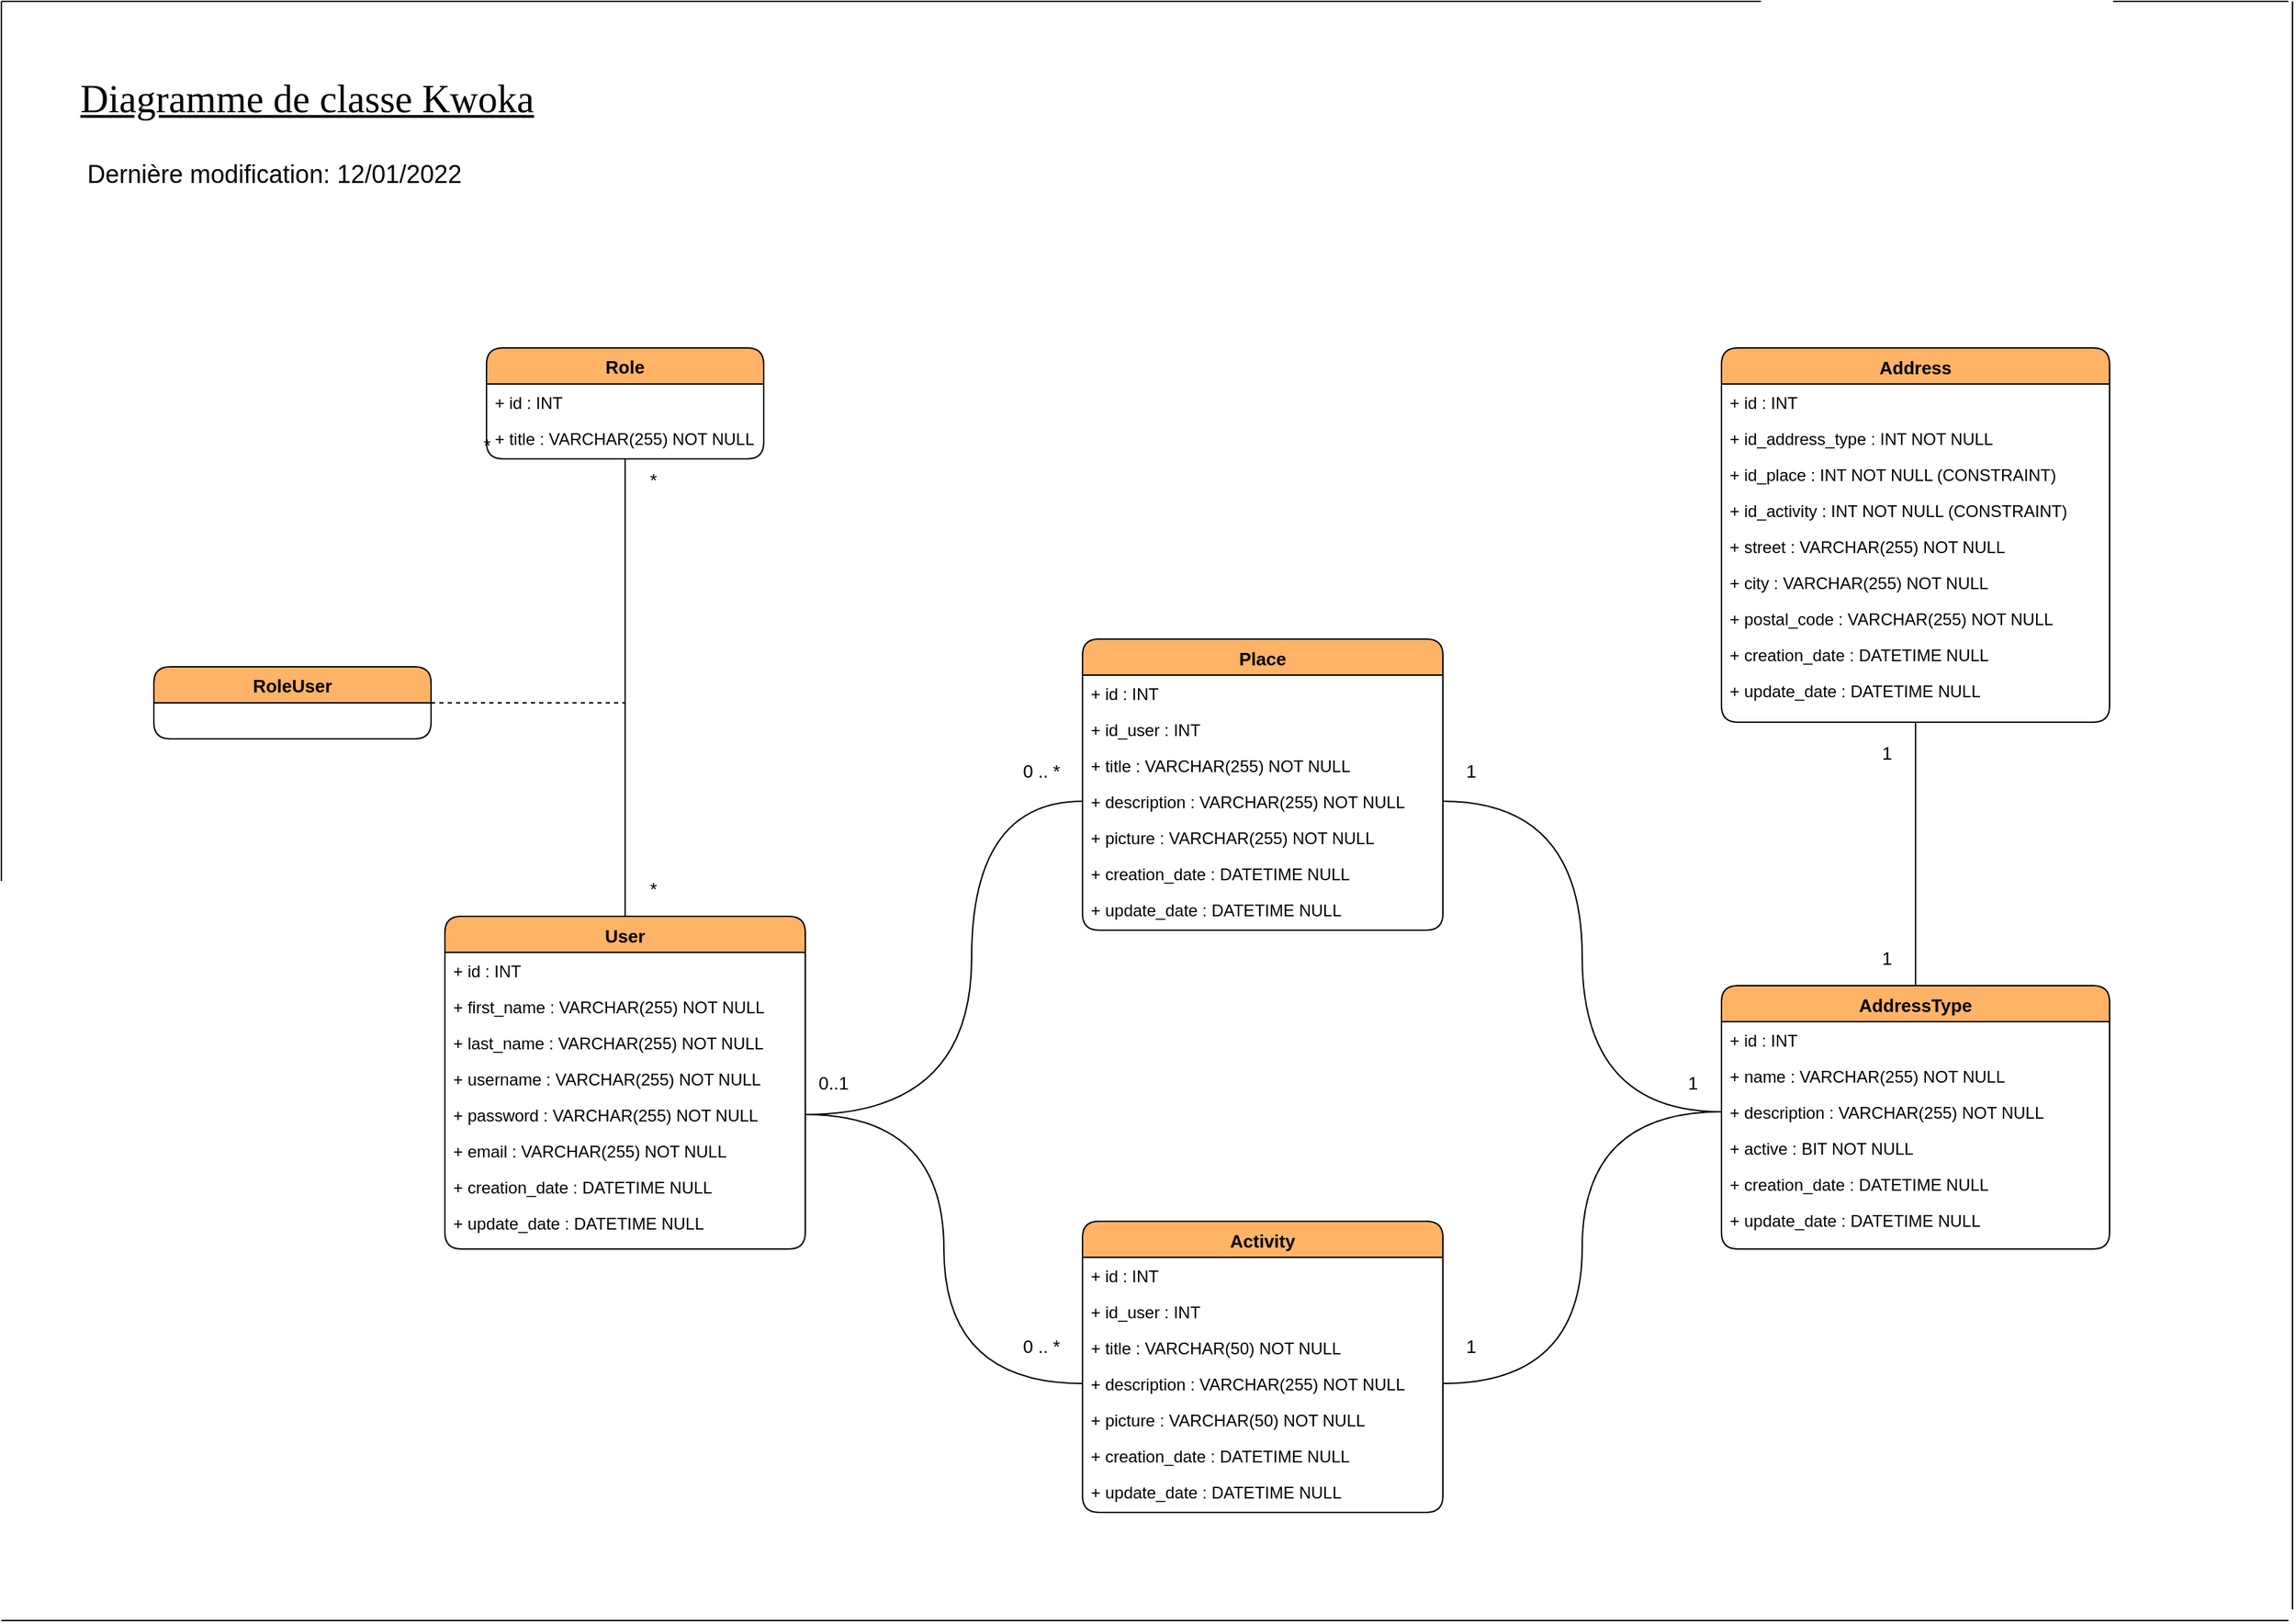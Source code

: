 <mxfile version="15.8.7" type="device"><diagram id="C5RBs43oDa-KdzZeNtuy" name="Diagramme de classe"><mxGraphModel dx="1038" dy="509" grid="1" gridSize="10" guides="1" tooltips="1" connect="1" arrows="1" fold="1" page="1" pageScale="1" pageWidth="827" pageHeight="1169" math="0" shadow="0"><root><mxCell id="WIyWlLk6GJQsqaUBKTNV-0"/><mxCell id="WIyWlLk6GJQsqaUBKTNV-1" parent="WIyWlLk6GJQsqaUBKTNV-0"/><mxCell id="oxMIiiHLEyq7oaX2-5b--17" style="edgeStyle=orthogonalEdgeStyle;curved=1;rounded=1;orthogonalLoop=1;jettySize=auto;html=1;entryX=0;entryY=0.5;entryDx=0;entryDy=0;endArrow=none;endFill=0;exitX=1;exitY=0.5;exitDx=0;exitDy=0;" parent="WIyWlLk6GJQsqaUBKTNV-1" source="LKVJnHPPm_vCe8orXH7s-3" target="LKVJnHPPm_vCe8orXH7s-41" edge="1"><mxGeometry relative="1" as="geometry"><Array as="points"><mxPoint x="700" y="803"/><mxPoint x="700" y="577"/></Array></mxGeometry></mxCell><mxCell id="zkfFHV4jXpPFQw0GAbJ--0" value="User" style="swimlane;fontStyle=1;align=center;verticalAlign=top;childLayout=stackLayout;horizontal=1;startSize=26;horizontalStack=0;resizeParent=1;resizeLast=0;collapsible=1;marginBottom=0;shadow=0;strokeWidth=1;fontSize=13;rounded=1;labelBackgroundColor=none;fillColor=#FFB366;" parent="WIyWlLk6GJQsqaUBKTNV-1" vertex="1"><mxGeometry x="320" y="660" width="260" height="240" as="geometry"><mxRectangle x="150" y="120" width="160" height="26" as="alternateBounds"/></mxGeometry></mxCell><mxCell id="zkfFHV4jXpPFQw0GAbJ--1" value="+ id : INT" style="text;align=left;verticalAlign=top;spacingLeft=4;spacingRight=4;overflow=hidden;rotatable=0;points=[[0,0.5],[1,0.5]];portConstraint=eastwest;rounded=1;" parent="zkfFHV4jXpPFQw0GAbJ--0" vertex="1"><mxGeometry y="26" width="260" height="26" as="geometry"/></mxCell><mxCell id="zkfFHV4jXpPFQw0GAbJ--2" value="+ first_name : VARCHAR(255) NOT NULL" style="text;align=left;verticalAlign=top;spacingLeft=4;spacingRight=4;overflow=hidden;rotatable=0;points=[[0,0.5],[1,0.5]];portConstraint=eastwest;shadow=0;html=0;rounded=1;" parent="zkfFHV4jXpPFQw0GAbJ--0" vertex="1"><mxGeometry y="52" width="260" height="26" as="geometry"/></mxCell><mxCell id="LKVJnHPPm_vCe8orXH7s-0" value="+ last_name : VARCHAR(255) NOT NULL" style="text;align=left;verticalAlign=top;spacingLeft=4;spacingRight=4;overflow=hidden;rotatable=0;points=[[0,0.5],[1,0.5]];portConstraint=eastwest;shadow=0;html=0;rounded=1;" parent="zkfFHV4jXpPFQw0GAbJ--0" vertex="1"><mxGeometry y="78" width="260" height="26" as="geometry"/></mxCell><mxCell id="zkfFHV4jXpPFQw0GAbJ--3" value="+ username : VARCHAR(255) NOT NULL" style="text;align=left;verticalAlign=top;spacingLeft=4;spacingRight=4;overflow=hidden;rotatable=0;points=[[0,0.5],[1,0.5]];portConstraint=eastwest;shadow=0;html=0;rounded=1;" parent="zkfFHV4jXpPFQw0GAbJ--0" vertex="1"><mxGeometry y="104" width="260" height="26" as="geometry"/></mxCell><mxCell id="LKVJnHPPm_vCe8orXH7s-3" value="+ password : VARCHAR(255) NOT NULL" style="text;align=left;verticalAlign=top;spacingLeft=4;spacingRight=4;overflow=hidden;rotatable=0;points=[[0,0.5],[1,0.5]];portConstraint=eastwest;shadow=0;html=0;rounded=1;" parent="zkfFHV4jXpPFQw0GAbJ--0" vertex="1"><mxGeometry y="130" width="260" height="26" as="geometry"/></mxCell><mxCell id="LKVJnHPPm_vCe8orXH7s-4" value="+ email : VARCHAR(255) NOT NULL" style="text;align=left;verticalAlign=top;spacingLeft=4;spacingRight=4;overflow=hidden;rotatable=0;points=[[0,0.5],[1,0.5]];portConstraint=eastwest;shadow=0;html=0;rounded=1;" parent="zkfFHV4jXpPFQw0GAbJ--0" vertex="1"><mxGeometry y="156" width="260" height="26" as="geometry"/></mxCell><mxCell id="LKVJnHPPm_vCe8orXH7s-5" value="+ creation_date : DATETIME NULL" style="text;align=left;verticalAlign=top;spacingLeft=4;spacingRight=4;overflow=hidden;rotatable=0;points=[[0,0.5],[1,0.5]];portConstraint=eastwest;shadow=0;html=0;rounded=1;" parent="zkfFHV4jXpPFQw0GAbJ--0" vertex="1"><mxGeometry y="182" width="260" height="26" as="geometry"/></mxCell><mxCell id="LKVJnHPPm_vCe8orXH7s-6" value="+ update_date : DATETIME NULL" style="text;align=left;verticalAlign=top;spacingLeft=4;spacingRight=4;overflow=hidden;rotatable=0;points=[[0,0.5],[1,0.5]];portConstraint=eastwest;shadow=0;html=0;rounded=1;" parent="zkfFHV4jXpPFQw0GAbJ--0" vertex="1"><mxGeometry y="208" width="260" height="22" as="geometry"/></mxCell><mxCell id="oxMIiiHLEyq7oaX2-5b--15" style="edgeStyle=orthogonalEdgeStyle;curved=1;rounded=1;orthogonalLoop=1;jettySize=auto;html=1;entryX=0.5;entryY=0;entryDx=0;entryDy=0;endArrow=none;endFill=0;" parent="WIyWlLk6GJQsqaUBKTNV-1" source="LKVJnHPPm_vCe8orXH7s-7" target="zkfFHV4jXpPFQw0GAbJ--0" edge="1"><mxGeometry relative="1" as="geometry"/></mxCell><mxCell id="LKVJnHPPm_vCe8orXH7s-7" value="Role" style="swimlane;fontStyle=1;childLayout=stackLayout;horizontal=1;startSize=26;horizontalStack=0;resizeParent=1;resizeParentMax=0;resizeLast=0;collapsible=1;marginBottom=0;fontSize=13;rounded=1;fillColor=#FFB366;" parent="WIyWlLk6GJQsqaUBKTNV-1" vertex="1"><mxGeometry x="350" y="250" width="200" height="80" as="geometry"/></mxCell><mxCell id="LKVJnHPPm_vCe8orXH7s-8" value="+ id : INT" style="text;align=left;verticalAlign=top;spacingLeft=4;spacingRight=4;overflow=hidden;rotatable=0;points=[[0,0.5],[1,0.5]];portConstraint=eastwest;rounded=1;" parent="LKVJnHPPm_vCe8orXH7s-7" vertex="1"><mxGeometry y="26" width="200" height="26" as="geometry"/></mxCell><mxCell id="LKVJnHPPm_vCe8orXH7s-9" value="+ title : VARCHAR(255) NOT NULL" style="text;align=left;verticalAlign=top;spacingLeft=4;spacingRight=4;overflow=hidden;rotatable=0;points=[[0,0.5],[1,0.5]];portConstraint=eastwest;rounded=1;" parent="LKVJnHPPm_vCe8orXH7s-7" vertex="1"><mxGeometry y="52" width="200" height="28" as="geometry"/></mxCell><mxCell id="oxMIiiHLEyq7oaX2-5b--19" style="edgeStyle=orthogonalEdgeStyle;curved=1;rounded=1;orthogonalLoop=1;jettySize=auto;html=1;endArrow=none;endFill=0;dashed=1;" parent="WIyWlLk6GJQsqaUBKTNV-1" source="LKVJnHPPm_vCe8orXH7s-11" edge="1"><mxGeometry relative="1" as="geometry"><mxPoint x="450" y="506" as="targetPoint"/></mxGeometry></mxCell><mxCell id="LKVJnHPPm_vCe8orXH7s-11" value="RoleUser" style="swimlane;fontStyle=1;childLayout=stackLayout;horizontal=1;startSize=26;horizontalStack=0;resizeParent=1;resizeParentMax=0;resizeLast=0;collapsible=1;marginBottom=0;fontSize=13;rounded=1;fillColor=#FFB366;" parent="WIyWlLk6GJQsqaUBKTNV-1" vertex="1"><mxGeometry x="110" y="480" width="200" height="52" as="geometry"/></mxCell><mxCell id="LKVJnHPPm_vCe8orXH7s-21" value="*" style="text;html=1;align=center;verticalAlign=middle;resizable=0;points=[];autosize=1;strokeColor=none;fontSize=13;rounded=1;" parent="WIyWlLk6GJQsqaUBKTNV-1" vertex="1"><mxGeometry x="340" y="310" width="20" height="20" as="geometry"/></mxCell><mxCell id="LKVJnHPPm_vCe8orXH7s-23" value="Place" style="swimlane;fontStyle=1;align=center;verticalAlign=top;childLayout=stackLayout;horizontal=1;startSize=26;horizontalStack=0;resizeParent=1;resizeLast=0;collapsible=1;marginBottom=0;shadow=0;strokeWidth=1;fontSize=13;rounded=1;fillColor=#FFB366;" parent="WIyWlLk6GJQsqaUBKTNV-1" vertex="1"><mxGeometry x="780" y="460" width="260" height="210" as="geometry"><mxRectangle x="150" y="120" width="160" height="26" as="alternateBounds"/></mxGeometry></mxCell><mxCell id="LKVJnHPPm_vCe8orXH7s-24" value="+ id : INT" style="text;align=left;verticalAlign=top;spacingLeft=4;spacingRight=4;overflow=hidden;rotatable=0;points=[[0,0.5],[1,0.5]];portConstraint=eastwest;rounded=1;" parent="LKVJnHPPm_vCe8orXH7s-23" vertex="1"><mxGeometry y="26" width="260" height="26" as="geometry"/></mxCell><mxCell id="LKVJnHPPm_vCe8orXH7s-25" value="+ id_user : INT" style="text;align=left;verticalAlign=top;spacingLeft=4;spacingRight=4;overflow=hidden;rotatable=0;points=[[0,0.5],[1,0.5]];portConstraint=eastwest;shadow=0;html=0;rounded=1;" parent="LKVJnHPPm_vCe8orXH7s-23" vertex="1"><mxGeometry y="52" width="260" height="26" as="geometry"/></mxCell><mxCell id="LKVJnHPPm_vCe8orXH7s-26" value="+ title : VARCHAR(255) NOT NULL" style="text;align=left;verticalAlign=top;spacingLeft=4;spacingRight=4;overflow=hidden;rotatable=0;points=[[0,0.5],[1,0.5]];portConstraint=eastwest;shadow=0;html=0;rounded=1;" parent="LKVJnHPPm_vCe8orXH7s-23" vertex="1"><mxGeometry y="78" width="260" height="26" as="geometry"/></mxCell><mxCell id="LKVJnHPPm_vCe8orXH7s-41" value="+ description : VARCHAR(255) NOT NULL" style="text;align=left;verticalAlign=top;spacingLeft=4;spacingRight=4;overflow=hidden;rotatable=0;points=[[0,0.5],[1,0.5]];portConstraint=eastwest;shadow=0;html=0;rounded=1;" parent="LKVJnHPPm_vCe8orXH7s-23" vertex="1"><mxGeometry y="104" width="260" height="26" as="geometry"/></mxCell><mxCell id="LKVJnHPPm_vCe8orXH7s-28" value="+ picture : VARCHAR(255) NOT NULL" style="text;align=left;verticalAlign=top;spacingLeft=4;spacingRight=4;overflow=hidden;rotatable=0;points=[[0,0.5],[1,0.5]];portConstraint=eastwest;shadow=0;html=0;rounded=1;" parent="LKVJnHPPm_vCe8orXH7s-23" vertex="1"><mxGeometry y="130" width="260" height="26" as="geometry"/></mxCell><mxCell id="LKVJnHPPm_vCe8orXH7s-30" value="+ creation_date : DATETIME NULL" style="text;align=left;verticalAlign=top;spacingLeft=4;spacingRight=4;overflow=hidden;rotatable=0;points=[[0,0.5],[1,0.5]];portConstraint=eastwest;shadow=0;html=0;rounded=1;" parent="LKVJnHPPm_vCe8orXH7s-23" vertex="1"><mxGeometry y="156" width="260" height="26" as="geometry"/></mxCell><mxCell id="LKVJnHPPm_vCe8orXH7s-31" value="+ update_date : DATETIME NULL" style="text;align=left;verticalAlign=top;spacingLeft=4;spacingRight=4;overflow=hidden;rotatable=0;points=[[0,0.5],[1,0.5]];portConstraint=eastwest;shadow=0;html=0;rounded=1;" parent="LKVJnHPPm_vCe8orXH7s-23" vertex="1"><mxGeometry y="182" width="260" height="28" as="geometry"/></mxCell><mxCell id="LKVJnHPPm_vCe8orXH7s-34" value="0 .. *" style="text;html=1;align=center;verticalAlign=middle;resizable=0;points=[];autosize=1;strokeColor=none;fontSize=13;rounded=1;" parent="WIyWlLk6GJQsqaUBKTNV-1" vertex="1"><mxGeometry x="730" y="545" width="40" height="20" as="geometry"/></mxCell><mxCell id="LKVJnHPPm_vCe8orXH7s-35" value="&lt;div style=&quot;font-size: 28px&quot;&gt;Diagramme de classe Kwoka&lt;br&gt;&lt;/div&gt;" style="text;html=1;align=left;verticalAlign=middle;resizable=0;points=[];autosize=1;strokeColor=none;fontSize=28;fontStyle=4;rounded=1;fontFamily=Verdana;" parent="WIyWlLk6GJQsqaUBKTNV-1" vertex="1"><mxGeometry x="55" y="50" width="420" height="40" as="geometry"/></mxCell><mxCell id="LKVJnHPPm_vCe8orXH7s-43" value="" style="endArrow=none;html=1;fontSize=28;curved=1;" parent="WIyWlLk6GJQsqaUBKTNV-1" edge="1"><mxGeometry width="50" height="50" relative="1" as="geometry"><mxPoint as="sourcePoint"/><mxPoint x="1650" as="targetPoint"/></mxGeometry></mxCell><mxCell id="LKVJnHPPm_vCe8orXH7s-45" value="" style="endArrow=none;html=1;fontSize=28;curved=1;" parent="WIyWlLk6GJQsqaUBKTNV-1" edge="1"><mxGeometry width="50" height="50" relative="1" as="geometry"><mxPoint y="1168" as="sourcePoint"/><mxPoint x="1650" y="1168" as="targetPoint"/></mxGeometry></mxCell><mxCell id="LKVJnHPPm_vCe8orXH7s-46" value="" style="endArrow=none;html=1;fontSize=28;curved=1;" parent="WIyWlLk6GJQsqaUBKTNV-1" edge="1"><mxGeometry width="50" height="50" relative="1" as="geometry"><mxPoint y="1000" as="sourcePoint"/><mxPoint as="targetPoint"/></mxGeometry></mxCell><mxCell id="oxMIiiHLEyq7oaX2-5b--18" style="edgeStyle=orthogonalEdgeStyle;curved=1;rounded=1;orthogonalLoop=1;jettySize=auto;html=1;entryX=1;entryY=0.5;entryDx=0;entryDy=0;endArrow=none;endFill=0;exitX=0;exitY=0.5;exitDx=0;exitDy=0;" parent="WIyWlLk6GJQsqaUBKTNV-1" source="oxMIiiHLEyq7oaX2-5b--4" target="LKVJnHPPm_vCe8orXH7s-3" edge="1"><mxGeometry relative="1" as="geometry"/></mxCell><mxCell id="oxMIiiHLEyq7oaX2-5b--33" style="edgeStyle=orthogonalEdgeStyle;curved=1;rounded=1;orthogonalLoop=1;jettySize=auto;html=1;entryX=0;entryY=0.5;entryDx=0;entryDy=0;endArrow=none;endFill=0;exitX=1;exitY=0.5;exitDx=0;exitDy=0;" parent="WIyWlLk6GJQsqaUBKTNV-1" source="oxMIiiHLEyq7oaX2-5b--4" target="oxMIiiHLEyq7oaX2-5b--28" edge="1"><mxGeometry relative="1" as="geometry"/></mxCell><mxCell id="oxMIiiHLEyq7oaX2-5b--0" value="Activity" style="swimlane;fontStyle=1;align=center;verticalAlign=top;childLayout=stackLayout;horizontal=1;startSize=26;horizontalStack=0;resizeParent=1;resizeLast=0;collapsible=1;marginBottom=0;shadow=0;strokeWidth=1;fontSize=13;rounded=1;fillColor=#FFB366;" parent="WIyWlLk6GJQsqaUBKTNV-1" vertex="1"><mxGeometry x="780" y="880" width="260" height="210" as="geometry"><mxRectangle x="150" y="120" width="160" height="26" as="alternateBounds"/></mxGeometry></mxCell><mxCell id="oxMIiiHLEyq7oaX2-5b--1" value="+ id : INT" style="text;align=left;verticalAlign=top;spacingLeft=4;spacingRight=4;overflow=hidden;rotatable=0;points=[[0,0.5],[1,0.5]];portConstraint=eastwest;rounded=1;" parent="oxMIiiHLEyq7oaX2-5b--0" vertex="1"><mxGeometry y="26" width="260" height="26" as="geometry"/></mxCell><mxCell id="oxMIiiHLEyq7oaX2-5b--2" value="+ id_user : INT" style="text;align=left;verticalAlign=top;spacingLeft=4;spacingRight=4;overflow=hidden;rotatable=0;points=[[0,0.5],[1,0.5]];portConstraint=eastwest;shadow=0;html=0;rounded=1;" parent="oxMIiiHLEyq7oaX2-5b--0" vertex="1"><mxGeometry y="52" width="260" height="26" as="geometry"/></mxCell><mxCell id="oxMIiiHLEyq7oaX2-5b--3" value="+ title : VARCHAR(50) NOT NULL" style="text;align=left;verticalAlign=top;spacingLeft=4;spacingRight=4;overflow=hidden;rotatable=0;points=[[0,0.5],[1,0.5]];portConstraint=eastwest;shadow=0;html=0;rounded=1;" parent="oxMIiiHLEyq7oaX2-5b--0" vertex="1"><mxGeometry y="78" width="260" height="26" as="geometry"/></mxCell><mxCell id="oxMIiiHLEyq7oaX2-5b--4" value="+ description : VARCHAR(255) NOT NULL" style="text;align=left;verticalAlign=top;spacingLeft=4;spacingRight=4;overflow=hidden;rotatable=0;points=[[0,0.5],[1,0.5]];portConstraint=eastwest;shadow=0;html=0;rounded=1;" parent="oxMIiiHLEyq7oaX2-5b--0" vertex="1"><mxGeometry y="104" width="260" height="26" as="geometry"/></mxCell><mxCell id="oxMIiiHLEyq7oaX2-5b--5" value="+ picture : VARCHAR(50) NOT NULL" style="text;align=left;verticalAlign=top;spacingLeft=4;spacingRight=4;overflow=hidden;rotatable=0;points=[[0,0.5],[1,0.5]];portConstraint=eastwest;shadow=0;html=0;rounded=1;" parent="oxMIiiHLEyq7oaX2-5b--0" vertex="1"><mxGeometry y="130" width="260" height="26" as="geometry"/></mxCell><mxCell id="oxMIiiHLEyq7oaX2-5b--6" value="+ creation_date : DATETIME NULL" style="text;align=left;verticalAlign=top;spacingLeft=4;spacingRight=4;overflow=hidden;rotatable=0;points=[[0,0.5],[1,0.5]];portConstraint=eastwest;shadow=0;html=0;rounded=1;" parent="oxMIiiHLEyq7oaX2-5b--0" vertex="1"><mxGeometry y="156" width="260" height="26" as="geometry"/></mxCell><mxCell id="oxMIiiHLEyq7oaX2-5b--7" value="+ update_date : DATETIME NULL" style="text;align=left;verticalAlign=top;spacingLeft=4;spacingRight=4;overflow=hidden;rotatable=0;points=[[0,0.5],[1,0.5]];portConstraint=eastwest;shadow=0;html=0;rounded=1;" parent="oxMIiiHLEyq7oaX2-5b--0" vertex="1"><mxGeometry y="182" width="260" height="28" as="geometry"/></mxCell><mxCell id="oxMIiiHLEyq7oaX2-5b--8" value="0 .. *" style="text;html=1;align=center;verticalAlign=middle;resizable=0;points=[];autosize=1;strokeColor=none;fontSize=13;rounded=1;" parent="WIyWlLk6GJQsqaUBKTNV-1" vertex="1"><mxGeometry x="730" y="960" width="40" height="20" as="geometry"/></mxCell><mxCell id="oxMIiiHLEyq7oaX2-5b--12" value="" style="endArrow=none;html=1;fontSize=28;curved=1;" parent="WIyWlLk6GJQsqaUBKTNV-1" edge="1"><mxGeometry width="50" height="50" relative="1" as="geometry"><mxPoint x="1653" y="1160" as="sourcePoint"/><mxPoint x="1653" as="targetPoint"/></mxGeometry></mxCell><mxCell id="oxMIiiHLEyq7oaX2-5b--13" value="Dernière modification: 12/01/2022" style="text;html=1;align=left;verticalAlign=middle;resizable=0;points=[];autosize=1;strokeColor=none;fontSize=18;fontStyle=0;rounded=1;" parent="WIyWlLk6GJQsqaUBKTNV-1" vertex="1"><mxGeometry x="60" y="110" width="290" height="30" as="geometry"/></mxCell><mxCell id="oxMIiiHLEyq7oaX2-5b--41" style="edgeStyle=orthogonalEdgeStyle;curved=1;rounded=1;orthogonalLoop=1;jettySize=auto;html=1;entryX=0.5;entryY=1;entryDx=0;entryDy=0;endArrow=none;endFill=0;" parent="WIyWlLk6GJQsqaUBKTNV-1" source="oxMIiiHLEyq7oaX2-5b--20" target="oxMIiiHLEyq7oaX2-5b--34" edge="1"><mxGeometry relative="1" as="geometry"/></mxCell><mxCell id="oxMIiiHLEyq7oaX2-5b--20" value="AddressType" style="swimlane;fontStyle=1;align=center;verticalAlign=top;childLayout=stackLayout;horizontal=1;startSize=26;horizontalStack=0;resizeParent=1;resizeLast=0;collapsible=1;marginBottom=0;shadow=0;strokeWidth=1;fontSize=13;rounded=1;fillColor=#FFB366;" parent="WIyWlLk6GJQsqaUBKTNV-1" vertex="1"><mxGeometry x="1241" y="710" width="280" height="190" as="geometry"><mxRectangle x="150" y="120" width="160" height="26" as="alternateBounds"/></mxGeometry></mxCell><mxCell id="oxMIiiHLEyq7oaX2-5b--21" value="+ id : INT" style="text;align=left;verticalAlign=top;spacingLeft=4;spacingRight=4;overflow=hidden;rotatable=0;points=[[0,0.5],[1,0.5]];portConstraint=eastwest;rounded=1;" parent="oxMIiiHLEyq7oaX2-5b--20" vertex="1"><mxGeometry y="26" width="280" height="26" as="geometry"/></mxCell><mxCell id="oxMIiiHLEyq7oaX2-5b--24" value="+ name : VARCHAR(255) NOT NULL" style="text;align=left;verticalAlign=top;spacingLeft=4;spacingRight=4;overflow=hidden;rotatable=0;points=[[0,0.5],[1,0.5]];portConstraint=eastwest;shadow=0;html=0;rounded=1;" parent="oxMIiiHLEyq7oaX2-5b--20" vertex="1"><mxGeometry y="52" width="280" height="26" as="geometry"/></mxCell><mxCell id="oxMIiiHLEyq7oaX2-5b--28" value="+ description : VARCHAR(255) NOT NULL" style="text;align=left;verticalAlign=top;spacingLeft=4;spacingRight=4;overflow=hidden;rotatable=0;points=[[0,0.5],[1,0.5]];portConstraint=eastwest;shadow=0;html=0;rounded=1;" parent="oxMIiiHLEyq7oaX2-5b--20" vertex="1"><mxGeometry y="78" width="280" height="26" as="geometry"/></mxCell><mxCell id="oxMIiiHLEyq7oaX2-5b--29" value="+ active : BIT NOT NULL" style="text;align=left;verticalAlign=top;spacingLeft=4;spacingRight=4;overflow=hidden;rotatable=0;points=[[0,0.5],[1,0.5]];portConstraint=eastwest;shadow=0;html=0;rounded=1;" parent="oxMIiiHLEyq7oaX2-5b--20" vertex="1"><mxGeometry y="104" width="280" height="26" as="geometry"/></mxCell><mxCell id="oxMIiiHLEyq7oaX2-5b--30" value="+ creation_date : DATETIME NULL" style="text;align=left;verticalAlign=top;spacingLeft=4;spacingRight=4;overflow=hidden;rotatable=0;points=[[0,0.5],[1,0.5]];portConstraint=eastwest;shadow=0;html=0;rounded=1;" parent="oxMIiiHLEyq7oaX2-5b--20" vertex="1"><mxGeometry y="130" width="280" height="26" as="geometry"/></mxCell><mxCell id="oxMIiiHLEyq7oaX2-5b--31" value="+ update_date : DATETIME NULL" style="text;align=left;verticalAlign=top;spacingLeft=4;spacingRight=4;overflow=hidden;rotatable=0;points=[[0,0.5],[1,0.5]];portConstraint=eastwest;shadow=0;html=0;rounded=1;" parent="oxMIiiHLEyq7oaX2-5b--20" vertex="1"><mxGeometry y="156" width="280" height="26" as="geometry"/></mxCell><mxCell id="oxMIiiHLEyq7oaX2-5b--32" style="edgeStyle=orthogonalEdgeStyle;curved=1;rounded=1;orthogonalLoop=1;jettySize=auto;html=1;entryX=0;entryY=0.5;entryDx=0;entryDy=0;endArrow=none;endFill=0;" parent="WIyWlLk6GJQsqaUBKTNV-1" source="LKVJnHPPm_vCe8orXH7s-41" target="oxMIiiHLEyq7oaX2-5b--28" edge="1"><mxGeometry relative="1" as="geometry"/></mxCell><mxCell id="oxMIiiHLEyq7oaX2-5b--34" value="Address" style="swimlane;fontStyle=1;align=center;verticalAlign=top;childLayout=stackLayout;horizontal=1;startSize=26;horizontalStack=0;resizeParent=1;resizeLast=0;collapsible=1;marginBottom=0;shadow=0;strokeWidth=1;fontSize=13;rounded=1;fillColor=#FFB366;" parent="WIyWlLk6GJQsqaUBKTNV-1" vertex="1"><mxGeometry x="1241" y="250" width="280" height="270" as="geometry"><mxRectangle x="150" y="120" width="160" height="26" as="alternateBounds"/></mxGeometry></mxCell><mxCell id="oxMIiiHLEyq7oaX2-5b--35" value="+ id : INT" style="text;align=left;verticalAlign=top;spacingLeft=4;spacingRight=4;overflow=hidden;rotatable=0;points=[[0,0.5],[1,0.5]];portConstraint=eastwest;rounded=1;" parent="oxMIiiHLEyq7oaX2-5b--34" vertex="1"><mxGeometry y="26" width="280" height="26" as="geometry"/></mxCell><mxCell id="oxMIiiHLEyq7oaX2-5b--36" value="+ id_address_type : INT NOT NULL" style="text;align=left;verticalAlign=top;spacingLeft=4;spacingRight=4;overflow=hidden;rotatable=0;points=[[0,0.5],[1,0.5]];portConstraint=eastwest;shadow=0;html=0;rounded=1;" parent="oxMIiiHLEyq7oaX2-5b--34" vertex="1"><mxGeometry y="52" width="280" height="26" as="geometry"/></mxCell><mxCell id="oxMIiiHLEyq7oaX2-5b--51" value="+ id_place : INT NOT NULL (CONSTRAINT)" style="text;align=left;verticalAlign=top;spacingLeft=4;spacingRight=4;overflow=hidden;rotatable=0;points=[[0,0.5],[1,0.5]];portConstraint=eastwest;shadow=0;html=0;rounded=1;" parent="oxMIiiHLEyq7oaX2-5b--34" vertex="1"><mxGeometry y="78" width="280" height="26" as="geometry"/></mxCell><mxCell id="oxMIiiHLEyq7oaX2-5b--52" value="+ id_activity : INT NOT NULL (CONSTRAINT)" style="text;align=left;verticalAlign=top;spacingLeft=4;spacingRight=4;overflow=hidden;rotatable=0;points=[[0,0.5],[1,0.5]];portConstraint=eastwest;shadow=0;html=0;rounded=1;" parent="oxMIiiHLEyq7oaX2-5b--34" vertex="1"><mxGeometry y="104" width="280" height="26" as="geometry"/></mxCell><mxCell id="oxMIiiHLEyq7oaX2-5b--37" value="+ street : VARCHAR(255) NOT NULL" style="text;align=left;verticalAlign=top;spacingLeft=4;spacingRight=4;overflow=hidden;rotatable=0;points=[[0,0.5],[1,0.5]];portConstraint=eastwest;shadow=0;html=0;rounded=1;" parent="oxMIiiHLEyq7oaX2-5b--34" vertex="1"><mxGeometry y="130" width="280" height="26" as="geometry"/></mxCell><mxCell id="oxMIiiHLEyq7oaX2-5b--38" value="+ city : VARCHAR(255) NOT NULL" style="text;align=left;verticalAlign=top;spacingLeft=4;spacingRight=4;overflow=hidden;rotatable=0;points=[[0,0.5],[1,0.5]];portConstraint=eastwest;shadow=0;html=0;rounded=1;" parent="oxMIiiHLEyq7oaX2-5b--34" vertex="1"><mxGeometry y="156" width="280" height="26" as="geometry"/></mxCell><mxCell id="oxMIiiHLEyq7oaX2-5b--39" value="+ postal_code : VARCHAR(255) NOT NULL" style="text;align=left;verticalAlign=top;spacingLeft=4;spacingRight=4;overflow=hidden;rotatable=0;points=[[0,0.5],[1,0.5]];portConstraint=eastwest;shadow=0;html=0;rounded=1;" parent="oxMIiiHLEyq7oaX2-5b--34" vertex="1"><mxGeometry y="182" width="280" height="26" as="geometry"/></mxCell><mxCell id="oxMIiiHLEyq7oaX2-5b--40" value="+ creation_date : DATETIME NULL" style="text;align=left;verticalAlign=top;spacingLeft=4;spacingRight=4;overflow=hidden;rotatable=0;points=[[0,0.5],[1,0.5]];portConstraint=eastwest;shadow=0;html=0;rounded=1;" parent="oxMIiiHLEyq7oaX2-5b--34" vertex="1"><mxGeometry y="208" width="280" height="26" as="geometry"/></mxCell><mxCell id="oxMIiiHLEyq7oaX2-5b--53" value="+ update_date : DATETIME NULL" style="text;align=left;verticalAlign=top;spacingLeft=4;spacingRight=4;overflow=hidden;rotatable=0;points=[[0,0.5],[1,0.5]];portConstraint=eastwest;shadow=0;html=0;rounded=1;" parent="oxMIiiHLEyq7oaX2-5b--34" vertex="1"><mxGeometry y="234" width="280" height="36" as="geometry"/></mxCell><mxCell id="oxMIiiHLEyq7oaX2-5b--43" value="0..1" style="text;html=1;align=center;verticalAlign=middle;resizable=0;points=[];autosize=1;strokeColor=none;fontSize=13;rounded=1;" parent="WIyWlLk6GJQsqaUBKTNV-1" vertex="1"><mxGeometry x="580" y="770" width="40" height="20" as="geometry"/></mxCell><mxCell id="oxMIiiHLEyq7oaX2-5b--44" value="1" style="text;html=1;align=center;verticalAlign=middle;resizable=0;points=[];autosize=1;strokeColor=none;fontSize=13;rounded=1;" parent="WIyWlLk6GJQsqaUBKTNV-1" vertex="1"><mxGeometry x="1050" y="545" width="20" height="20" as="geometry"/></mxCell><mxCell id="oxMIiiHLEyq7oaX2-5b--45" value="1" style="text;html=1;align=center;verticalAlign=middle;resizable=0;points=[];autosize=1;strokeColor=none;fontSize=13;rounded=1;arcSize=50;" parent="WIyWlLk6GJQsqaUBKTNV-1" vertex="1"><mxGeometry x="1050" y="960" width="20" height="20" as="geometry"/></mxCell><mxCell id="oxMIiiHLEyq7oaX2-5b--46" value="*" style="text;html=1;align=center;verticalAlign=middle;resizable=0;points=[];autosize=1;strokeColor=none;fontSize=13;rounded=1;" parent="WIyWlLk6GJQsqaUBKTNV-1" vertex="1"><mxGeometry x="460" y="630" width="20" height="20" as="geometry"/></mxCell><mxCell id="oxMIiiHLEyq7oaX2-5b--47" value="*" style="text;html=1;align=center;verticalAlign=middle;resizable=0;points=[];autosize=1;strokeColor=none;fontSize=13;rounded=1;" parent="WIyWlLk6GJQsqaUBKTNV-1" vertex="1"><mxGeometry x="460" y="335" width="20" height="20" as="geometry"/></mxCell><mxCell id="oxMIiiHLEyq7oaX2-5b--48" value="1" style="text;html=1;align=center;verticalAlign=middle;resizable=0;points=[];autosize=1;strokeColor=none;fontSize=13;rounded=1;" parent="WIyWlLk6GJQsqaUBKTNV-1" vertex="1"><mxGeometry x="1210" y="770" width="20" height="20" as="geometry"/></mxCell><mxCell id="oxMIiiHLEyq7oaX2-5b--49" value="1" style="text;html=1;align=center;verticalAlign=middle;resizable=0;points=[];autosize=1;strokeColor=none;fontSize=13;rounded=1;" parent="WIyWlLk6GJQsqaUBKTNV-1" vertex="1"><mxGeometry x="1350" y="680" width="20" height="20" as="geometry"/></mxCell><mxCell id="oxMIiiHLEyq7oaX2-5b--50" value="1" style="text;html=1;align=center;verticalAlign=middle;resizable=0;points=[];autosize=1;strokeColor=none;fontSize=13;rounded=1;" parent="WIyWlLk6GJQsqaUBKTNV-1" vertex="1"><mxGeometry x="1350" y="532" width="20" height="20" as="geometry"/></mxCell></root></mxGraphModel></diagram></mxfile>